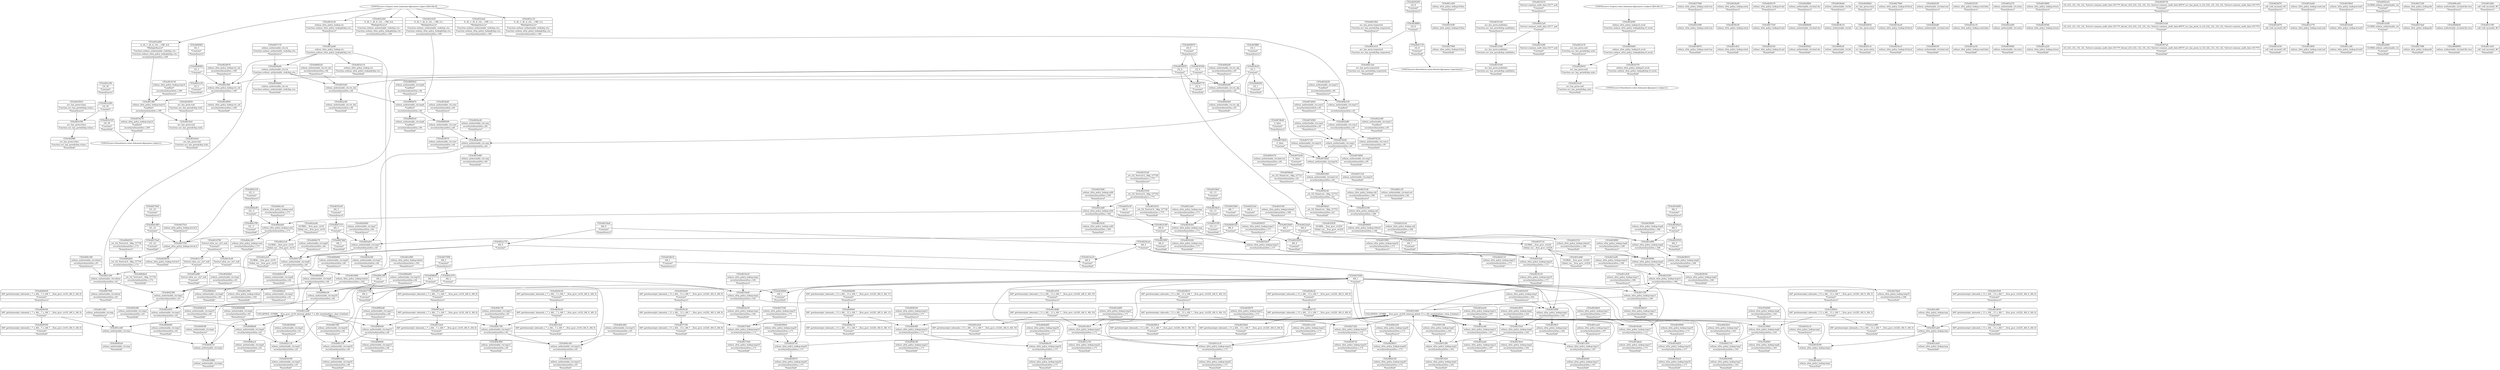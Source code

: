 digraph {
	CE0x4633bb0 [shape=record,shape=Mrecord,label="{CE0x4633bb0|selinux_xfrm_policy_lookup:tmp10|security/selinux/xfrm.c,166|*SummSink*}"]
	CE0x464bcf0 [shape=record,shape=Mrecord,label="{CE0x464bcf0|selinux_xfrm_policy_lookup:tmp24|security/selinux/xfrm.c,171}"]
	CE0x46413a0 [shape=record,shape=Mrecord,label="{CE0x46413a0|avc_has_perm:requested|Function::avc_has_perm&Arg::requested::|*SummSink*}"]
	CE0x4619160 [shape=record,shape=Mrecord,label="{CE0x4619160|i64*_getelementptr_inbounds_(_13_x_i64_,_13_x_i64_*___llvm_gcov_ctr220,_i64_0,_i64_0)|*Constant*|*SummSource*}"]
	CE0x462a2d0 [shape=record,shape=Mrecord,label="{CE0x462a2d0|GLOBAL:__llvm_gcov_ctr16|Global_var:__llvm_gcov_ctr16|*SummSource*}"]
	CE0x4624e30 [shape=record,shape=Mrecord,label="{CE0x4624e30|selinux_xfrm_policy_lookup:tmp2|security/selinux/xfrm.c,162|*SummSink*}"]
	CE0x462c890 [shape=record,shape=Mrecord,label="{CE0x462c890|selinux_xfrm_policy_lookup:tobool|security/selinux/xfrm.c,162|*SummSource*}"]
	CE0x4623b30 [shape=record,shape=Mrecord,label="{CE0x4623b30|selinux_xfrm_policy_lookup:call4|security/selinux/xfrm.c,169|*SummSink*}"]
	CE0x46321d0 [shape=record,shape=Mrecord,label="{CE0x46321d0|selinux_xfrm_policy_lookup:call|security/selinux/xfrm.c,166|*SummSource*}"]
	CE0x4614270 [shape=record,shape=Mrecord,label="{CE0x4614270|selinux_xfrm_policy_lookup:tmp14|*LoadInst*|security/selinux/xfrm.c,169|*SummSink*}"]
	CE0x464bd60 [shape=record,shape=Mrecord,label="{CE0x464bd60|selinux_xfrm_policy_lookup:tmp24|security/selinux/xfrm.c,171|*SummSource*}"]
	CE0x4625810 [shape=record,shape=Mrecord,label="{CE0x4625810|avc_has_perm:tclass|Function::avc_has_perm&Arg::tclass::|*SummSource*}"]
	CE0x461c450 [shape=record,shape=Mrecord,label="{CE0x461c450|selinux_xfrm_policy_lookup:if.then|*SummSource*}"]
	CE0x4644ef0 [shape=record,shape=Mrecord,label="{CE0x4644ef0|i32_-3|*Constant*}"]
	CE0x46342d0 [shape=record,shape=Mrecord,label="{CE0x46342d0|selinux_xfrm_policy_lookup:tmp17|security/selinux/xfrm.c,171}"]
	CE0x461f0d0 [shape=record,shape=Mrecord,label="{CE0x461f0d0|selinux_xfrm_policy_lookup:tobool|security/selinux/xfrm.c,162}"]
	CE0x4633280 [shape=record,shape=Mrecord,label="{CE0x4633280|%struct.common_audit_data.1017*_null|*Constant*|*SummSink*}"]
	CE0x464fc10 [shape=record,shape=Mrecord,label="{CE0x464fc10|selinux_authorizable_ctx:tmp1}"]
	CE0x462b0b0 [shape=record,shape=Mrecord,label="{CE0x462b0b0|selinux_authorizable_ctx:tmp7|security/selinux/xfrm.c,64|*SummSource*}"]
	CE0x4622b50 [shape=record,shape=Mrecord,label="{CE0x4622b50|selinux_authorizable_ctx:tmp13|*LoadInst*|security/selinux/xfrm.c,65|*SummSource*}"]
	CE0x4615040 [shape=record,shape=Mrecord,label="{CE0x4615040|i64_1|*Constant*}"]
	CE0x4627f50 [shape=record,shape=Mrecord,label="{CE0x4627f50|selinux_xfrm_policy_lookup:retval.0}"]
	CE0x464ec90 [shape=record,shape=Mrecord,label="{CE0x464ec90|selinux_xfrm_policy_lookup:cond|security/selinux/xfrm.c,171|*SummSink*}"]
	CE0x46428e0 [shape=record,shape=Mrecord,label="{CE0x46428e0|selinux_xfrm_policy_lookup:tmp7|security/selinux/xfrm.c,163|*SummSource*}"]
	CE0x464c7f0 [shape=record,shape=Mrecord,label="{CE0x464c7f0|selinux_authorizable_ctx:tmp11|security/selinux/xfrm.c,65|*SummSource*}"]
	CE0x46333d0 [shape=record,shape=Mrecord,label="{CE0x46333d0|avc_has_perm:auditdata|Function::avc_has_perm&Arg::auditdata::}"]
	CE0x4632880 [shape=record,shape=Mrecord,label="{CE0x4632880|selinux_authorizable_ctx:tmp1|*SummSink*}"]
	CE0x46297e0 [shape=record,shape=Mrecord,label="{CE0x46297e0|selinux_xfrm_policy_lookup:tmp20|security/selinux/xfrm.c,171}"]
	"CONST[source:1(input),value:2(dynamic)][purpose:{subject}][SrcIdx:1]"
	CE0x4634b10 [shape=record,shape=Mrecord,label="{CE0x4634b10|i64_1|*Constant*|*SummSource*}"]
	CE0x4621690 [shape=record,shape=Mrecord,label="{CE0x4621690|selinux_xfrm_policy_lookup:cond.true}"]
	CE0x4614f90 [shape=record,shape=Mrecord,label="{CE0x4614f90|selinux_xfrm_policy_lookup:tmp3|security/selinux/xfrm.c,162}"]
	CE0x464c860 [shape=record,shape=Mrecord,label="{CE0x464c860|selinux_authorizable_ctx:tmp11|security/selinux/xfrm.c,65|*SummSink*}"]
	CE0x467d6b0 [shape=record,shape=Mrecord,label="{CE0x467d6b0|selinux_authorizable_ctx:cmp3|security/selinux/xfrm.c,65|*SummSink*}"]
	CE0x4625c80 [shape=record,shape=Mrecord,label="{CE0x4625c80|i64_8|*Constant*}"]
	CE0x466bdc0 [shape=record,shape=Mrecord,label="{CE0x466bdc0|selinux_authorizable_ctx:tmp10|security/selinux/xfrm.c,64|*SummSink*}"]
	CE0x461d9c0 [shape=record,shape=Mrecord,label="{CE0x461d9c0|selinux_xfrm_policy_lookup:tmp21|security/selinux/xfrm.c,171}"]
	CE0x5001280 [shape=record,shape=Mrecord,label="{CE0x5001280|selinux_xfrm_policy_lookup:tmp5|security/selinux/xfrm.c,162}"]
	CE0x463e010 [shape=record,shape=Mrecord,label="{CE0x463e010|selinux_xfrm_policy_lookup:tmp3|security/selinux/xfrm.c,162|*SummSource*}"]
	CE0x466b4a0 [shape=record,shape=Mrecord,label="{CE0x466b4a0|selinux_authorizable_ctx:tmp9|security/selinux/xfrm.c,64}"]
	CE0x4681840 [shape=record,shape=Mrecord,label="{CE0x4681840|selinux_authorizable_ctx:land.ext|security/selinux/xfrm.c,64}"]
	CE0x46380f0 [shape=record,shape=Mrecord,label="{CE0x46380f0|selinux_xfrm_policy_lookup:tmp9|security/selinux/xfrm.c,166|*SummSource*}"]
	CE0x464bc10 [shape=record,shape=Mrecord,label="{CE0x464bc10|i64*_getelementptr_inbounds_(_13_x_i64_,_13_x_i64_*___llvm_gcov_ctr220,_i64_0,_i64_11)|*Constant*|*SummSink*}"]
	CE0x461ce60 [shape=record,shape=Mrecord,label="{CE0x461ce60|selinux_authorizable_ctx:tmp}"]
	CE0x461e8c0 [shape=record,shape=Mrecord,label="{CE0x461e8c0|selinux_xfrm_policy_lookup:entry|*SummSink*}"]
	CE0x461e230 [shape=record,shape=Mrecord,label="{CE0x461e230|selinux_xfrm_policy_lookup:tmp22|security/selinux/xfrm.c,171|*SummSource*}"]
	CE0x4624350 [shape=record,shape=Mrecord,label="{CE0x4624350|selinux_xfrm_policy_lookup:if.end|*SummSink*}"]
	CE0x46689d0 [shape=record,shape=Mrecord,label="{CE0x46689d0|selinux_authorizable_ctx:land.rhs}"]
	CE0x464cdb0 [shape=record,shape=Mrecord,label="{CE0x464cdb0|selinux_authorizable_ctx:tmp12|security/selinux/xfrm.c,65|*SummSource*}"]
	CE0x46683e0 [shape=record,shape=Mrecord,label="{CE0x46683e0|selinux_authorizable_ctx:tmp6|*LoadInst*|security/selinux/xfrm.c,64|*SummSink*}"]
	CE0x4614cd0 [shape=record,shape=Mrecord,label="{CE0x4614cd0|%struct.xfrm_sec_ctx*_null|*Constant*}"]
	CE0x4630690 [shape=record,shape=Mrecord,label="{CE0x4630690|selinux_xfrm_policy_lookup:tmp8|security/selinux/xfrm.c,166|*SummSource*}"]
	CE0x4640fb0 [shape=record,shape=Mrecord,label="{CE0x4640fb0|i32_3|*Constant*|*SummSource*}"]
	CE0x4623240 [shape=record,shape=Mrecord,label="{CE0x4623240|selinux_xfrm_policy_lookup:tmp10|security/selinux/xfrm.c,166}"]
	CE0x463e0e0 [shape=record,shape=Mrecord,label="{CE0x463e0e0|avc_has_perm:tsid|Function::avc_has_perm&Arg::tsid::|*SummSink*}"]
	"CONST[source:0(mediator),value:0(static)][purpose:{operation}]"
	CE0x4643040 [shape=record,shape=Mrecord,label="{CE0x4643040|selinux_xfrm_policy_lookup:tmp7|security/selinux/xfrm.c,163|*SummSink*}"]
	CE0x466d520 [shape=record,shape=Mrecord,label="{CE0x466d520|_ret_i32_%retval.0,_!dbg_!27734|security/selinux/xfrm.c,172|*SummSource*}"]
	CE0x463a480 [shape=record,shape=Mrecord,label="{CE0x463a480|0:_i8,_1:_i8,_4:_i32,_:_CRE_4,8_|*MultipleSource*|Function::selinux_authorizable_ctx&Arg::ctx::|Function::selinux_xfrm_policy_lookup&Arg::ctx::|security/selinux/xfrm.c,169}"]
	CE0x464e8f0 [shape=record,shape=Mrecord,label="{CE0x464e8f0|selinux_xfrm_policy_lookup:tmp23|security/selinux/xfrm.c,171}"]
	CE0x46221e0 [shape=record,shape=Mrecord,label="{CE0x46221e0|i64_7|*Constant*|*SummSink*}"]
	CE0x4620440 [shape=record,shape=Mrecord,label="{CE0x4620440|selinux_xfrm_policy_lookup:fl_secid|Function::selinux_xfrm_policy_lookup&Arg::fl_secid::}"]
	CE0x4641130 [shape=record,shape=Mrecord,label="{CE0x4641130|i32_8|*Constant*|*SummSink*}"]
	CE0x4649300 [shape=record,shape=Mrecord,label="{CE0x4649300|i64*_getelementptr_inbounds_(_7_x_i64_,_7_x_i64_*___llvm_gcov_ctr16,_i64_0,_i64_0)|*Constant*}"]
	CE0x4638a40 [shape=record,shape=Mrecord,label="{CE0x4638a40|selinux_authorizable_ctx:bb|*SummSource*}"]
	CE0x4639c20 [shape=record,shape=Mrecord,label="{CE0x4639c20|i64*_getelementptr_inbounds_(_13_x_i64_,_13_x_i64_*___llvm_gcov_ctr220,_i64_0,_i64_9)|*Constant*}"]
	CE0x461dd00 [shape=record,shape=Mrecord,label="{CE0x461dd00|selinux_xfrm_policy_lookup:tmp21|security/selinux/xfrm.c,171|*SummSource*}"]
	CE0x461c830 [shape=record,shape=Mrecord,label="{CE0x461c830|selinux_xfrm_policy_lookup:tmp11|security/selinux/xfrm.c,166|*SummSource*}"]
	CE0x4669220 [shape=record,shape=Mrecord,label="{CE0x4669220|selinux_authorizable_ctx:ctx_doi|security/selinux/xfrm.c,64|*SummSource*}"]
	CE0x4635a30 [shape=record,shape=Mrecord,label="{CE0x4635a30|i64_3|*Constant*|*SummSource*}"]
	CE0x4636860 [shape=record,shape=Mrecord,label="{CE0x4636860|i64_1|*Constant*|*SummSink*}"]
	CE0x46201c0 [shape=record,shape=Mrecord,label="{CE0x46201c0|avc_has_perm:entry|*SummSink*}"]
	CE0x4637690 [shape=record,shape=Mrecord,label="{CE0x4637690|i64_2|*Constant*|*SummSource*}"]
	CE0x5cf90e0 [shape=record,shape=Mrecord,label="{CE0x5cf90e0|i64*_getelementptr_inbounds_(_13_x_i64_,_13_x_i64_*___llvm_gcov_ctr220,_i64_0,_i64_3)|*Constant*}"]
	CE0x4624cc0 [shape=record,shape=Mrecord,label="{CE0x4624cc0|selinux_xfrm_policy_lookup:if.then2|*SummSink*}"]
	CE0x4625dc0 [shape=record,shape=Mrecord,label="{CE0x4625dc0|selinux_xfrm_policy_lookup:tmp15|security/selinux/xfrm.c,171}"]
	CE0x46276b0 [shape=record,shape=Mrecord,label="{CE0x46276b0|selinux_xfrm_policy_lookup:if.then2|*SummSource*}"]
	CE0x46694e0 [shape=record,shape=Mrecord,label="{CE0x46694e0|selinux_authorizable_ctx:tmp6|*LoadInst*|security/selinux/xfrm.c,64|*SummSource*}"]
	CE0x467db40 [shape=record,shape=Mrecord,label="{CE0x467db40|i1_false|*Constant*|*SummSource*}"]
	CE0x4644a00 [shape=record,shape=Mrecord,label="{CE0x4644a00|selinux_xfrm_policy_lookup:tmp22|security/selinux/xfrm.c,171|*SummSink*}"]
	CE0x461b110 [shape=record,shape=Mrecord,label="{CE0x461b110|selinux_xfrm_policy_lookup:ctx|Function::selinux_xfrm_policy_lookup&Arg::ctx::|*SummSink*}"]
	CE0x4642380 [shape=record,shape=Mrecord,label="{CE0x4642380|selinux_authorizable_ctx:tmp2|security/selinux/xfrm.c,63}"]
	CE0x462bcd0 [shape=record,shape=Mrecord,label="{CE0x462bcd0|selinux_authorizable_ctx:cmp|security/selinux/xfrm.c,64|*SummSource*}"]
	CE0x46491f0 [shape=record,shape=Mrecord,label="{CE0x46491f0|selinux_authorizable_ctx:land.end|*SummSink*}"]
	CE0x4626910 [shape=record,shape=Mrecord,label="{CE0x4626910|avc_has_perm:ssid|Function::avc_has_perm&Arg::ssid::}"]
	CE0x462a450 [shape=record,shape=Mrecord,label="{CE0x462a450|selinux_authorizable_ctx:tmp3|security/selinux/xfrm.c,63}"]
	CE0x46225e0 [shape=record,shape=Mrecord,label="{CE0x46225e0|i64_4|*Constant*|*SummSource*}"]
	CE0x464ec20 [shape=record,shape=Mrecord,label="{CE0x464ec20|selinux_xfrm_policy_lookup:cond|security/selinux/xfrm.c,171|*SummSource*}"]
	CE0x4622040 [shape=record,shape=Mrecord,label="{CE0x4622040|i64_7|*Constant*}"]
	CE0x461bc10 [shape=record,shape=Mrecord,label="{CE0x461bc10|selinux_xfrm_policy_lookup:cond.false}"]
	CE0x4681250 [shape=record,shape=Mrecord,label="{CE0x4681250|selinux_authorizable_ctx:tmp16|security/selinux/xfrm.c,64}"]
	CE0x466d4b0 [shape=record,shape=Mrecord,label="{CE0x466d4b0|_ret_i32_%retval.0,_!dbg_!27734|security/selinux/xfrm.c,172}"]
	CE0x464cf20 [shape=record,shape=Mrecord,label="{CE0x464cf20|selinux_authorizable_ctx:tmp12|security/selinux/xfrm.c,65|*SummSink*}"]
	CE0x462b180 [shape=record,shape=Mrecord,label="{CE0x462b180|selinux_authorizable_ctx:tmp7|security/selinux/xfrm.c,64|*SummSink*}"]
	CE0x4622df0 [shape=record,shape=Mrecord,label="{CE0x4622df0|selinux_authorizable_ctx:conv2|security/selinux/xfrm.c,65}"]
	CE0x4656b60 [shape=record,shape=Mrecord,label="{CE0x4656b60|selinux_authorizable_ctx:ctx|Function::selinux_authorizable_ctx&Arg::ctx::|*SummSink*}"]
	CE0x462cf60 [shape=record,shape=Mrecord,label="{CE0x462cf60|selinux_xfrm_policy_lookup:ctx_sid|security/selinux/xfrm.c,169}"]
	CE0x65bfb20 [shape=record,shape=Mrecord,label="{CE0x65bfb20|i64*_getelementptr_inbounds_(_13_x_i64_,_13_x_i64_*___llvm_gcov_ctr220,_i64_0,_i64_3)|*Constant*|*SummSource*}"]
	CE0x466b270 [shape=record,shape=Mrecord,label="{CE0x466b270|selinux_authorizable_ctx:tmp8|security/selinux/xfrm.c,64|*SummSource*}"]
	CE0x463fb70 [shape=record,shape=Mrecord,label="{CE0x463fb70|selinux_authorizable_ctx:conv|security/selinux/xfrm.c,64|*SummSink*}"]
	CE0x464be80 [shape=record,shape=Mrecord,label="{CE0x464be80|selinux_xfrm_policy_lookup:tmp24|security/selinux/xfrm.c,171|*SummSink*}"]
	CE0x466c290 [shape=record,shape=Mrecord,label="{CE0x466c290|selinux_authorizable_ctx:tobool|security/selinux/xfrm.c,63|*SummSource*}"]
	CE0x4627d20 [shape=record,shape=Mrecord,label="{CE0x4627d20|selinux_xfrm_policy_lookup:tmp25|security/selinux/xfrm.c,172}"]
	CE0x4632160 [shape=record,shape=Mrecord,label="{CE0x4632160|selinux_xfrm_policy_lookup:call|security/selinux/xfrm.c,166}"]
	CE0x4681c30 [shape=record,shape=Mrecord,label="{CE0x4681c30|selinux_authorizable_ctx:land.ext|security/selinux/xfrm.c,64|*SummSink*}"]
	CE0x463fcf0 [shape=record,shape=Mrecord,label="{CE0x463fcf0|i32_1|*Constant*}"]
	CE0x465a270 [shape=record,shape=Mrecord,label="{CE0x465a270|selinux_authorizable_ctx:entry|*SummSource*}"]
	CE0x4619840 [shape=record,shape=Mrecord,label="{CE0x4619840|selinux_xfrm_policy_lookup:return|*SummSource*}"]
	CE0x462d000 [shape=record,shape=Mrecord,label="{CE0x462d000|selinux_xfrm_policy_lookup:ctx_sid|security/selinux/xfrm.c,169|*SummSink*}"]
	CE0x4638730 [shape=record,shape=Mrecord,label="{CE0x4638730|i32_(i32,_i32,_i16,_i32,_%struct.common_audit_data.1017*)*_bitcast_(i32_(i32,_i32,_i16,_i32,_%struct.common_audit_data.495*)*_avc_has_perm_to_i32_(i32,_i32,_i16,_i32,_%struct.common_audit_data.1017*)*)|*Constant*|*SummSource*}"]
	CE0x4614780 [shape=record,shape=Mrecord,label="{CE0x4614780|%struct.xfrm_sec_ctx*_null|*Constant*|*SummSource*}"]
	CE0x461cf40 [shape=record,shape=Mrecord,label="{CE0x461cf40|selinux_authorizable_ctx:tmp|*SummSource*}"]
	CE0x46224a0 [shape=record,shape=Mrecord,label="{CE0x46224a0|i64_4|*Constant*}"]
	CE0x461af00 [shape=record,shape=Mrecord,label="{CE0x461af00|selinux_xfrm_policy_lookup:tmp|*SummSource*}"]
	CE0x463b770 [shape=record,shape=Mrecord,label="{CE0x463b770|i64*_getelementptr_inbounds_(_13_x_i64_,_13_x_i64_*___llvm_gcov_ctr220,_i64_0,_i64_6)|*Constant*}"]
	CE0x4668cf0 [shape=record,shape=Mrecord,label="{CE0x4668cf0|selinux_authorizable_ctx:bb|*SummSink*}"]
	CE0x463c110 [shape=record,shape=Mrecord,label="{CE0x463c110|%struct.xfrm_sec_ctx*_null|*Constant*}"]
	CE0x4649430 [shape=record,shape=Mrecord,label="{CE0x4649430|i64*_getelementptr_inbounds_(_7_x_i64_,_7_x_i64_*___llvm_gcov_ctr16,_i64_0,_i64_0)|*Constant*|*SummSource*}"]
	CE0x461e1c0 [shape=record,shape=Mrecord,label="{CE0x461e1c0|selinux_xfrm_policy_lookup:tmp22|security/selinux/xfrm.c,171}"]
	CE0x467d020 [shape=record,shape=Mrecord,label="{CE0x467d020|selinux_authorizable_ctx:conv2|security/selinux/xfrm.c,65|*SummSource*}"]
	CE0x46414b0 [shape=record,shape=Mrecord,label="{CE0x46414b0|avc_has_perm:requested|Function::avc_has_perm&Arg::requested::|*SummSource*}"]
	CE0x462f8b0 [shape=record,shape=Mrecord,label="{CE0x462f8b0|selinux_authorizable_ctx:land.rhs|*SummSource*}"]
	CE0x4640040 [shape=record,shape=Mrecord,label="{CE0x4640040|i32_1|*Constant*|*SummSink*}"]
	CE0x4621de0 [shape=record,shape=Mrecord,label="{CE0x4621de0|selinux_xfrm_policy_lookup:cmp|security/selinux/xfrm.c,171|*SummSource*}"]
	CE0x4623e70 [shape=record,shape=Mrecord,label="{CE0x4623e70|avc_has_perm:ssid|Function::avc_has_perm&Arg::ssid::|*SummSource*}"]
	CE0x46357c0 [shape=record,shape=Mrecord,label="{CE0x46357c0|GLOBAL:__llvm_gcov_ctr220|Global_var:__llvm_gcov_ctr220}"]
	CE0x46374d0 [shape=record,shape=Mrecord,label="{CE0x46374d0|selinux_xfrm_policy_lookup:tmp19|security/selinux/xfrm.c,171}"]
	CE0x4629200 [shape=record,shape=Mrecord,label="{CE0x4629200|i32_8|*Constant*|*SummSource*}"]
	"CONST[source:0(mediator),value:2(dynamic)][purpose:{subject}]"
	CE0x4626110 [shape=record,shape=Mrecord,label="{CE0x4626110|selinux_xfrm_policy_lookup:tmp15|security/selinux/xfrm.c,171|*SummSink*}"]
	CE0x463cba0 [shape=record,shape=Mrecord,label="{CE0x463cba0|0:_i8,_1:_i8,_4:_i32,_:_CRE_1,2_|*MultipleSource*|Function::selinux_authorizable_ctx&Arg::ctx::|Function::selinux_xfrm_policy_lookup&Arg::ctx::|security/selinux/xfrm.c,169}"]
	CE0x4637190 [shape=record,shape=Mrecord,label="{CE0x4637190|i64*_getelementptr_inbounds_(_13_x_i64_,_13_x_i64_*___llvm_gcov_ctr220,_i64_0,_i64_9)|*Constant*|*SummSink*}"]
	CE0x467dce0 [shape=record,shape=Mrecord,label="{CE0x467dce0|i64*_getelementptr_inbounds_(_7_x_i64_,_7_x_i64_*___llvm_gcov_ctr16,_i64_0,_i64_6)|*Constant*}"]
	CE0x4623cb0 [shape=record,shape=Mrecord,label="{CE0x4623cb0|i32_(i32,_i32,_i16,_i32,_%struct.common_audit_data.1017*)*_bitcast_(i32_(i32,_i32,_i16,_i32,_%struct.common_audit_data.495*)*_avc_has_perm_to_i32_(i32,_i32,_i16,_i32,_%struct.common_audit_data.1017*)*)|*Constant*}"]
	CE0x462a3e0 [shape=record,shape=Mrecord,label="{CE0x462a3e0|GLOBAL:__llvm_gcov_ctr16|Global_var:__llvm_gcov_ctr16|*SummSink*}"]
	CE0x5a1ef80 [shape=record,shape=Mrecord,label="{CE0x5a1ef80|i64*_getelementptr_inbounds_(_13_x_i64_,_13_x_i64_*___llvm_gcov_ctr220,_i64_0,_i64_3)|*Constant*|*SummSink*}"]
	CE0x4638160 [shape=record,shape=Mrecord,label="{CE0x4638160|selinux_xfrm_policy_lookup:tmp9|security/selinux/xfrm.c,166|*SummSink*}"]
	CE0x4633550 [shape=record,shape=Mrecord,label="{CE0x4633550|_ret_i32_%retval.0,_!dbg_!27728|security/selinux/avc.c,775}"]
	CE0x4627fc0 [shape=record,shape=Mrecord,label="{CE0x4627fc0|selinux_xfrm_policy_lookup:retval.0|*SummSource*}"]
	CE0x463bf70 [shape=record,shape=Mrecord,label="{CE0x463bf70|_call_void_mcount()_#3|*SummSource*}"]
	CE0x4627890 [shape=record,shape=Mrecord,label="{CE0x4627890|selinux_xfrm_policy_lookup:if.then|*SummSink*}"]
	CE0x461bf80 [shape=record,shape=Mrecord,label="{CE0x461bf80|%struct.xfrm_sec_ctx*_null|*Constant*|*SummSink*}"]
	CE0x4638c10 [shape=record,shape=Mrecord,label="{CE0x4638c10|selinux_authorizable_ctx:bb}"]
	CE0x4641410 [shape=record,shape=Mrecord,label="{CE0x4641410|avc_has_perm:requested|Function::avc_has_perm&Arg::requested::}"]
	CE0x463eab0 [shape=record,shape=Mrecord,label="{CE0x463eab0|selinux_xfrm_policy_lookup:tmp12|security/selinux/xfrm.c,167|*SummSink*}"]
	CE0x5a1f0b0 [shape=record,shape=Mrecord,label="{CE0x5a1f0b0|selinux_xfrm_policy_lookup:tmp6|security/selinux/xfrm.c,163}"]
	CE0x4628030 [shape=record,shape=Mrecord,label="{CE0x4628030|selinux_xfrm_policy_lookup:retval.0|*SummSink*}"]
	CE0x4637540 [shape=record,shape=Mrecord,label="{CE0x4637540|selinux_xfrm_policy_lookup:tmp19|security/selinux/xfrm.c,171|*SummSource*}"]
	CE0x46210e0 [shape=record,shape=Mrecord,label="{CE0x46210e0|i64*_getelementptr_inbounds_(_7_x_i64_,_7_x_i64_*___llvm_gcov_ctr16,_i64_0,_i64_5)|*Constant*|*SummSink*}"]
	CE0x46304e0 [shape=record,shape=Mrecord,label="{CE0x46304e0|i64_5|*Constant*}"]
	CE0x461eb80 [shape=record,shape=Mrecord,label="{CE0x461eb80|GLOBAL:__llvm_gcov_ctr220|Global_var:__llvm_gcov_ctr220|*SummSink*}"]
	CE0x463a5b0 [shape=record,shape=Mrecord,label="{CE0x463a5b0|0:_i8,_1:_i8,_4:_i32,_:_CRE_8,8_|*MultipleSource*|Function::selinux_authorizable_ctx&Arg::ctx::|Function::selinux_xfrm_policy_lookup&Arg::ctx::|security/selinux/xfrm.c,169}"]
	CE0x463c030 [shape=record,shape=Mrecord,label="{CE0x463c030|_call_void_mcount()_#3|*SummSink*}"]
	CE0x4649670 [shape=record,shape=Mrecord,label="{CE0x4649670|i32_0|*Constant*|*SummSource*}"]
	CE0x461a770 [shape=record,shape=Mrecord,label="{CE0x461a770|selinux_xfrm_policy_lookup:cond.end}"]
	CE0x4619e40 [shape=record,shape=Mrecord,label="{CE0x4619e40|selinux_xfrm_policy_lookup:if.end3}"]
	CE0x4614830 [shape=record,shape=Mrecord,label="{CE0x4614830|i64*_getelementptr_inbounds_(_13_x_i64_,_13_x_i64_*___llvm_gcov_ctr220,_i64_0,_i64_0)|*Constant*}"]
	CE0x4619c30 [shape=record,shape=Mrecord,label="{CE0x4619c30|selinux_xfrm_policy_lookup:ctx|Function::selinux_xfrm_policy_lookup&Arg::ctx::|*SummSource*}"]
	CE0x466d6e0 [shape=record,shape=Mrecord,label="{CE0x466d6e0|_ret_i32_%retval.0,_!dbg_!27734|security/selinux/xfrm.c,172|*SummSink*}"]
	CE0x3f3d040 [shape=record,shape=Mrecord,label="{CE0x3f3d040|selinux_xfrm_policy_lookup:tmp6|security/selinux/xfrm.c,163|*SummSource*}"]
	CE0x46196e0 [shape=record,shape=Mrecord,label="{CE0x46196e0|selinux_xfrm_policy_lookup:if.end3|*SummSource*}"]
	CE0x4619ad0 [shape=record,shape=Mrecord,label="{CE0x4619ad0|selinux_xfrm_policy_lookup:tmp2|security/selinux/xfrm.c,162}"]
	CE0x46286c0 [shape=record,shape=Mrecord,label="{CE0x46286c0|i64*_getelementptr_inbounds_(_13_x_i64_,_13_x_i64_*___llvm_gcov_ctr220,_i64_0,_i64_12)|*Constant*|*SummSink*}"]
	CE0x4625e30 [shape=record,shape=Mrecord,label="{CE0x4625e30|i64_8|*Constant*|*SummSource*}"]
	CE0x4633da0 [shape=record,shape=Mrecord,label="{CE0x4633da0|i64_0|*Constant*|*SummSource*}"]
	CE0x46816d0 [shape=record,shape=Mrecord,label="{CE0x46816d0|selinux_authorizable_ctx:tmp16|security/selinux/xfrm.c,64|*SummSink*}"]
	CE0x4627ba0 [shape=record,shape=Mrecord,label="{CE0x4627ba0|i32_-22|*Constant*|*SummSink*}"]
	CE0x466cb50 [shape=record,shape=Mrecord,label="{CE0x466cb50|selinux_xfrm_policy_lookup:tmp26|security/selinux/xfrm.c,172|*SummSource*}"]
	CE0x4617350 [shape=record,shape=Mrecord,label="{CE0x4617350|selinux_xfrm_policy_lookup:if.end}"]
	CE0x464f040 [shape=record,shape=Mrecord,label="{CE0x464f040|i64*_getelementptr_inbounds_(_13_x_i64_,_13_x_i64_*___llvm_gcov_ctr220,_i64_0,_i64_11)|*Constant*}"]
	CE0x4628470 [shape=record,shape=Mrecord,label="{CE0x4628470|selinux_xfrm_policy_lookup:tmp25|security/selinux/xfrm.c,172|*SummSource*}"]
	CE0x467d820 [shape=record,shape=Mrecord,label="{CE0x467d820|i1_false|*Constant*}"]
	CE0x465a090 [shape=record,shape=Mrecord,label="{CE0x465a090|GLOBAL:selinux_authorizable_ctx|*Constant*|*SummSink*}"]
	CE0x463cb30 [shape=record,shape=Mrecord,label="{CE0x463cb30|0:_i8,_1:_i8,_4:_i32,_:_CRE_0,1_|*MultipleSource*|Function::selinux_authorizable_ctx&Arg::ctx::|Function::selinux_xfrm_policy_lookup&Arg::ctx::|security/selinux/xfrm.c,169}"]
	CE0x46235e0 [shape=record,shape=Mrecord,label="{CE0x46235e0|selinux_xfrm_policy_lookup:tmp4|security/selinux/xfrm.c,162}"]
	CE0x461db80 [shape=record,shape=Mrecord,label="{CE0x461db80|i64*_getelementptr_inbounds_(_13_x_i64_,_13_x_i64_*___llvm_gcov_ctr220,_i64_0,_i64_10)|*Constant*}"]
	CE0x463b610 [shape=record,shape=Mrecord,label="{CE0x463b610|selinux_xfrm_policy_lookup:tmp11|security/selinux/xfrm.c,166|*SummSink*}"]
	CE0x4638330 [shape=record,shape=Mrecord,label="{CE0x4638330|selinux_xfrm_policy_lookup:entry}"]
	CE0x4635d80 [shape=record,shape=Mrecord,label="{CE0x4635d80|selinux_authorizable_ctx:cmp|security/selinux/xfrm.c,64|*SummSink*}"]
	CE0x4634a00 [shape=record,shape=Mrecord,label="{CE0x4634a00|selinux_xfrm_policy_lookup:entry|*SummSource*}"]
	CE0x4634560 [shape=record,shape=Mrecord,label="{CE0x4634560|selinux_xfrm_policy_lookup:return}"]
	CE0x4635160 [shape=record,shape=Mrecord,label="{CE0x4635160|avc_has_perm:auditdata|Function::avc_has_perm&Arg::auditdata::|*SummSink*}"]
	CE0x4627080 [shape=record,shape=Mrecord,label="{CE0x4627080|selinux_xfrm_policy_lookup:bb|*SummSink*}"]
	CE0x4630190 [shape=record,shape=Mrecord,label="{CE0x4630190|selinux_authorizable_ctx:tmp5|security/selinux/xfrm.c,63|*SummSink*}"]
	CE0x46351d0 [shape=record,shape=Mrecord,label="{CE0x46351d0|avc_has_perm:auditdata|Function::avc_has_perm&Arg::auditdata::|*SummSource*}"]
	CE0x465b3c0 [shape=record,shape=Mrecord,label="{CE0x465b3c0|GLOBAL:selinux_authorizable_ctx|*Constant*|*SummSource*}"]
	CE0x4654630 [shape=record,shape=Mrecord,label="{CE0x4654630|i32_0|*Constant*}"]
	CE0x4668900 [shape=record,shape=Mrecord,label="{CE0x4668900|selinux_authorizable_ctx:land.lhs.true|*SummSink*}"]
	CE0x46353a0 [shape=record,shape=Mrecord,label="{CE0x46353a0|_ret_i32_%retval.0,_!dbg_!27728|security/selinux/avc.c,775|*SummSource*}"]
	CE0x461c2f0 [shape=record,shape=Mrecord,label="{CE0x461c2f0|selinux_xfrm_policy_lookup:if.end3|*SummSink*}"]
	CE0x461d340 [shape=record,shape=Mrecord,label="{CE0x461d340|GLOBAL:selinux_authorizable_ctx|*Constant*}"]
	CE0x464bc80 [shape=record,shape=Mrecord,label="{CE0x464bc80|selinux_xfrm_policy_lookup:tmp23|security/selinux/xfrm.c,171|*SummSink*}"]
	CE0x4614ee0 [shape=record,shape=Mrecord,label="{CE0x4614ee0|selinux_xfrm_policy_lookup:if.then2}"]
	CE0x461f140 [shape=record,shape=Mrecord,label="{CE0x461f140|selinux_xfrm_policy_lookup:tobool1|security/selinux/xfrm.c,166|*SummSource*}"]
	CE0x464f1b0 [shape=record,shape=Mrecord,label="{CE0x464f1b0|selinux_xfrm_policy_lookup:tmp23|security/selinux/xfrm.c,171|*SummSource*}"]
	CE0x4680e60 [shape=record,shape=Mrecord,label="{CE0x4680e60|selinux_authorizable_ctx:tmp15|security/selinux/xfrm.c,64}"]
	CE0x4624050 [shape=record,shape=Mrecord,label="{CE0x4624050|avc_has_perm:tsid|Function::avc_has_perm&Arg::tsid::|*SummSource*}"]
	CE0x46220b0 [shape=record,shape=Mrecord,label="{CE0x46220b0|i64_7|*Constant*|*SummSource*}"]
	CE0x461ada0 [shape=record,shape=Mrecord,label="{CE0x461ada0|selinux_xfrm_policy_lookup:tmp|*SummSink*}"]
	CE0x5001420 [shape=record,shape=Mrecord,label="{CE0x5001420|selinux_xfrm_policy_lookup:tmp5|security/selinux/xfrm.c,162|*SummSink*}"]
	CE0x463eb20 [shape=record,shape=Mrecord,label="{CE0x463eb20|selinux_xfrm_policy_lookup:tmp12|security/selinux/xfrm.c,167|*SummSource*}"]
	CE0x461e0e0 [shape=record,shape=Mrecord,label="{CE0x461e0e0|i64*_getelementptr_inbounds_(_13_x_i64_,_13_x_i64_*___llvm_gcov_ctr220,_i64_0,_i64_10)|*Constant*|*SummSink*}"]
	CE0x461cae0 [shape=record,shape=Mrecord,label="{CE0x461cae0|selinux_xfrm_policy_lookup:tmp13|security/selinux/xfrm.c,167|*SummSource*}"]
	CE0x4639ac0 [shape=record,shape=Mrecord,label="{CE0x4639ac0|selinux_xfrm_policy_lookup:tmp18|security/selinux/xfrm.c,171|*SummSink*}"]
	CE0x466d140 [shape=record,shape=Mrecord,label="{CE0x466d140|selinux_xfrm_policy_lookup:tmp26|security/selinux/xfrm.c,172|*SummSink*}"]
	CE0x461e150 [shape=record,shape=Mrecord,label="{CE0x461e150|selinux_xfrm_policy_lookup:tmp21|security/selinux/xfrm.c,171|*SummSink*}"]
	CE0x4668b40 [shape=record,shape=Mrecord,label="{CE0x4668b40|selinux_authorizable_ctx:land.lhs.true}"]
	CE0x464b9d0 [shape=record,shape=Mrecord,label="{CE0x464b9d0|selinux_authorizable_ctx:tmp4|security/selinux/xfrm.c,63|*SummSource*}"]
	CE0x4633e10 [shape=record,shape=Mrecord,label="{CE0x4633e10|i64_0|*Constant*|*SummSink*}"]
	CE0x465a200 [shape=record,shape=Mrecord,label="{CE0x465a200|selinux_authorizable_ctx:entry}"]
	CE0x4634870 [shape=record,shape=Mrecord,label="{CE0x4634870|selinux_xfrm_policy_lookup:cond.true|*SummSink*}"]
	CE0x461f6e0 [shape=record,shape=Mrecord,label="{CE0x461f6e0|i32_-13|*Constant*}"]
	CE0x4633210 [shape=record,shape=Mrecord,label="{CE0x4633210|%struct.common_audit_data.1017*_null|*Constant*|*SummSource*}"]
	CE0x464cc60 [shape=record,shape=Mrecord,label="{CE0x464cc60|selinux_authorizable_ctx:tmp12|security/selinux/xfrm.c,65}"]
	CE0x463dd20 [shape=record,shape=Mrecord,label="{CE0x463dd20|selinux_xfrm_policy_lookup:tmp18|security/selinux/xfrm.c,171}"]
	CE0x461c5f0 [shape=record,shape=Mrecord,label="{CE0x461c5f0|selinux_xfrm_policy_lookup:tmp11|security/selinux/xfrm.c,166}"]
	CE0x4648ac0 [shape=record,shape=Mrecord,label="{CE0x4648ac0|selinux_authorizable_ctx:tmp3|security/selinux/xfrm.c,63|*SummSource*}"]
	CE0x463ff80 [shape=record,shape=Mrecord,label="{CE0x463ff80|i32_1|*Constant*|*SummSource*}"]
	CE0x464bac0 [shape=record,shape=Mrecord,label="{CE0x464bac0|selinux_authorizable_ctx:tmp4|security/selinux/xfrm.c,63|*SummSink*}"]
	CE0x4620e20 [shape=record,shape=Mrecord,label="{CE0x4620e20|i64*_getelementptr_inbounds_(_7_x_i64_,_7_x_i64_*___llvm_gcov_ctr16,_i64_0,_i64_5)|*Constant*|*SummSource*}"]
	CE0x462fa80 [shape=record,shape=Mrecord,label="{CE0x462fa80|selinux_authorizable_ctx:land.end}"]
	CE0x4622650 [shape=record,shape=Mrecord,label="{CE0x4622650|i64_4|*Constant*|*SummSink*}"]
	CE0x46268a0 [shape=record,shape=Mrecord,label="{CE0x46268a0|avc_has_perm:entry|*SummSource*}"]
	CE0x4680ed0 [shape=record,shape=Mrecord,label="{CE0x4680ed0|selinux_authorizable_ctx:tmp15|security/selinux/xfrm.c,64|*SummSource*}"]
	CE0x4628810 [shape=record,shape=Mrecord,label="{CE0x4628810|selinux_xfrm_policy_lookup:tmp26|security/selinux/xfrm.c,172}"]
	CE0x4656bd0 [shape=record,shape=Mrecord,label="{CE0x4656bd0|_ret_i32_%land.ext,_!dbg_!27723|security/selinux/xfrm.c,63|*SummSource*}"]
	CE0x462d070 [shape=record,shape=Mrecord,label="{CE0x462d070|selinux_xfrm_policy_lookup:ctx_sid|security/selinux/xfrm.c,169|*SummSource*}"]
	CE0x464d280 [shape=record,shape=Mrecord,label="{CE0x464d280|selinux_authorizable_ctx:ctx_alg|security/selinux/xfrm.c,65}"]
	CE0x4640e60 [shape=record,shape=Mrecord,label="{CE0x4640e60|selinux_xfrm_policy_lookup:tmp13|security/selinux/xfrm.c,167|*SummSink*}"]
	CE0x46472f0 [shape=record,shape=Mrecord,label="{CE0x46472f0|selinux_authorizable_ctx:tmp8|security/selinux/xfrm.c,64}"]
	CE0x466ba30 [shape=record,shape=Mrecord,label="{CE0x466ba30|selinux_authorizable_ctx:tmp10|security/selinux/xfrm.c,64}"]
	"CONST[source:0(mediator),value:2(dynamic)][purpose:{object}]"
	CE0x4638080 [shape=record,shape=Mrecord,label="{CE0x4638080|selinux_xfrm_policy_lookup:tmp9|security/selinux/xfrm.c,166}"]
	CE0x463ea40 [shape=record,shape=Mrecord,label="{CE0x463ea40|selinux_xfrm_policy_lookup:tmp12|security/selinux/xfrm.c,167}"]
	CE0x4649590 [shape=record,shape=Mrecord,label="{CE0x4649590|i64*_getelementptr_inbounds_(_7_x_i64_,_7_x_i64_*___llvm_gcov_ctr16,_i64_0,_i64_0)|*Constant*|*SummSink*}"]
	CE0x464e530 [shape=record,shape=Mrecord,label="{CE0x464e530|selinux_authorizable_ctx:tmp13|*LoadInst*|security/selinux/xfrm.c,65}"]
	CE0x4623650 [shape=record,shape=Mrecord,label="{CE0x4623650|selinux_xfrm_policy_lookup:tmp4|security/selinux/xfrm.c,162|*SummSource*}"]
	CE0x4622510 [shape=record,shape=Mrecord,label="{CE0x4622510|selinux_xfrm_policy_lookup:tobool1|security/selinux/xfrm.c,166|*SummSink*}"]
	CE0x46546a0 [shape=record,shape=Mrecord,label="{CE0x46546a0|_ret_i32_%land.ext,_!dbg_!27723|security/selinux/xfrm.c,63|*SummSink*}"]
	CE0x461e6b0 [shape=record,shape=Mrecord,label="{CE0x461e6b0|COLLAPSED:_GCMRE___llvm_gcov_ctr220_internal_global_13_x_i64_zeroinitializer:_elem_0:default:}"]
	CE0x462c900 [shape=record,shape=Mrecord,label="{CE0x462c900|selinux_xfrm_policy_lookup:tobool|security/selinux/xfrm.c,162|*SummSink*}"]
	CE0x4620a30 [shape=record,shape=Mrecord,label="{CE0x4620a30|i64*_getelementptr_inbounds_(_7_x_i64_,_7_x_i64_*___llvm_gcov_ctr16,_i64_0,_i64_5)|*Constant*}"]
	CE0x4628ca0 [shape=record,shape=Mrecord,label="{CE0x4628ca0|i64*_getelementptr_inbounds_(_13_x_i64_,_13_x_i64_*___llvm_gcov_ctr220,_i64_0,_i64_6)|*Constant*|*SummSource*}"]
	CE0x467d2d0 [shape=record,shape=Mrecord,label="{CE0x467d2d0|selinux_authorizable_ctx:cmp3|security/selinux/xfrm.c,65}"]
	"CONST[source:1(input),value:2(dynamic)][purpose:{object}][SrcIdx:0]"
	CE0x461c950 [shape=record,shape=Mrecord,label="{CE0x461c950|selinux_xfrm_policy_lookup:tmp13|security/selinux/xfrm.c,167}"]
	CE0x463e520 [shape=record,shape=Mrecord,label="{CE0x463e520|i16_39|*Constant*|*SummSink*}"]
	CE0x461feb0 [shape=record,shape=Mrecord,label="{CE0x461feb0|selinux_authorizable_ctx:ctx_doi|security/selinux/xfrm.c,64}"]
	CE0x466c380 [shape=record,shape=Mrecord,label="{CE0x466c380|i64_2|*Constant*}"]
	CE0x4618530 [shape=record,shape=Mrecord,label="{CE0x4618530|i64_5|*Constant*|*SummSink*}"]
	CE0x463cc10 [shape=record,shape=Mrecord,label="{CE0x463cc10|0:_i8,_1:_i8,_4:_i32,_:_CRE_2,4_|*MultipleSource*|Function::selinux_authorizable_ctx&Arg::ctx::|Function::selinux_xfrm_policy_lookup&Arg::ctx::|security/selinux/xfrm.c,169}"]
	CE0x4637700 [shape=record,shape=Mrecord,label="{CE0x4637700|i64_2|*Constant*|*SummSink*}"]
	CE0x461f8a0 [shape=record,shape=Mrecord,label="{CE0x461f8a0|i32_-13|*Constant*|*SummSource*}"]
	CE0x4647210 [shape=record,shape=Mrecord,label="{CE0x4647210|i64_3|*Constant*}"]
	CE0x462c970 [shape=record,shape=Mrecord,label="{CE0x462c970|i64_2|*Constant*}"]
	CE0x463e3f0 [shape=record,shape=Mrecord,label="{CE0x463e3f0|i16_39|*Constant*|*SummSource*}"]
	CE0x461e760 [shape=record,shape=Mrecord,label="{CE0x461e760|_call_void_mcount()_#3}"]
	CE0x463d750 [shape=record,shape=Mrecord,label="{CE0x463d750|selinux_xfrm_policy_lookup:fl_secid|Function::selinux_xfrm_policy_lookup&Arg::fl_secid::|*SummSink*}"]
	CE0x4630300 [shape=record,shape=Mrecord,label="{CE0x4630300|i32_0|*Constant*}"]
	CE0x462c540 [shape=record,shape=Mrecord,label="{CE0x462c540|selinux_authorizable_ctx:tobool|security/selinux/xfrm.c,63}"]
	CE0x463fa40 [shape=record,shape=Mrecord,label="{CE0x463fa40|selinux_authorizable_ctx:conv|security/selinux/xfrm.c,64|*SummSource*}"]
	CE0x467d150 [shape=record,shape=Mrecord,label="{CE0x467d150|selinux_authorizable_ctx:conv2|security/selinux/xfrm.c,65|*SummSink*}"]
	CE0x464d2f0 [shape=record,shape=Mrecord,label="{CE0x464d2f0|selinux_authorizable_ctx:ctx_alg|security/selinux/xfrm.c,65|*SummSource*}"]
	CE0x46426b0 [shape=record,shape=Mrecord,label="{CE0x46426b0|selinux_authorizable_ctx:tmp2|security/selinux/xfrm.c,63|*SummSource*}"]
	CE0x4639fc0 [shape=record,shape=Mrecord,label="{CE0x4639fc0|selinux_xfrm_policy_lookup:tmp3|security/selinux/xfrm.c,162|*SummSink*}"]
	CE0x463d5f0 [shape=record,shape=Mrecord,label="{CE0x463d5f0|selinux_xfrm_policy_lookup:fl_secid|Function::selinux_xfrm_policy_lookup&Arg::fl_secid::|*SummSource*}"]
	CE0x46190b0 [shape=record,shape=Mrecord,label="{CE0x46190b0|i64*_getelementptr_inbounds_(_13_x_i64_,_13_x_i64_*___llvm_gcov_ctr220,_i64_0,_i64_0)|*Constant*|*SummSink*}"]
	CE0x46412a0 [shape=record,shape=Mrecord,label="{CE0x46412a0|%struct.common_audit_data.1017*_null|*Constant*}"]
	CE0x4623ee0 [shape=record,shape=Mrecord,label="{CE0x4623ee0|avc_has_perm:ssid|Function::avc_has_perm&Arg::ssid::|*SummSink*}"]
	CE0x467e720 [shape=record,shape=Mrecord,label="{CE0x467e720|selinux_authorizable_ctx:tmp14|*SummSource*}"]
	CE0x46387a0 [shape=record,shape=Mrecord,label="{CE0x46387a0|i32_(i32,_i32,_i16,_i32,_%struct.common_audit_data.1017*)*_bitcast_(i32_(i32,_i32,_i16,_i32,_%struct.common_audit_data.495*)*_avc_has_perm_to_i32_(i32,_i32,_i16,_i32,_%struct.common_audit_data.1017*)*)|*Constant*|*SummSink*}"]
	CE0x5b51ab0 [shape=record,shape=Mrecord,label="{CE0x5b51ab0|selinux_xfrm_policy_lookup:tmp}"]
	CE0x4668500 [shape=record,shape=Mrecord,label="{CE0x4668500|selinux_authorizable_ctx:conv|security/selinux/xfrm.c,64}"]
	CE0x461a6c0 [shape=record,shape=Mrecord,label="{CE0x461a6c0|selinux_xfrm_policy_lookup:tmp1|*SummSink*}"]
	CE0x50012f0 [shape=record,shape=Mrecord,label="{CE0x50012f0|selinux_xfrm_policy_lookup:tmp5|security/selinux/xfrm.c,162|*SummSource*}"]
	CE0x461ced0 [shape=record,shape=Mrecord,label="{CE0x461ced0|COLLAPSED:_GCMRE___llvm_gcov_ctr16_internal_global_7_x_i64_zeroinitializer:_elem_0:default:}"]
	CE0x4634120 [shape=record,shape=Mrecord,label="{CE0x4634120|selinux_xfrm_policy_lookup:tmp16|security/selinux/xfrm.c,171|*SummSink*}"]
	CE0x461ba00 [shape=record,shape=Mrecord,label="{CE0x461ba00|selinux_xfrm_policy_lookup:ctx|Function::selinux_xfrm_policy_lookup&Arg::ctx::}"]
	CE0x4614a40 [shape=record,shape=Mrecord,label="{CE0x4614a40|selinux_xfrm_policy_lookup:cond.end|*SummSource*}"]
	CE0x4628ff0 [shape=record,shape=Mrecord,label="{CE0x4628ff0|avc_has_perm:tclass|Function::avc_has_perm&Arg::tclass::|*SummSink*}"]
	CE0x466bd00 [shape=record,shape=Mrecord,label="{CE0x466bd00|selinux_authorizable_ctx:tmp10|security/selinux/xfrm.c,64|*SummSource*}"]
	CE0x462ce30 [shape=record,shape=Mrecord,label="{CE0x462ce30|i32_3|*Constant*|*SummSink*}"]
	CE0x461ae50 [shape=record,shape=Mrecord,label="{CE0x461ae50|selinux_xfrm_policy_lookup:cond.false|*SummSink*}"]
	CE0x462fc00 [shape=record,shape=Mrecord,label="{CE0x462fc00|selinux_authorizable_ctx:land.end|*SummSource*}"]
	CE0x463cdd0 [shape=record,shape=Mrecord,label="{CE0x463cdd0|selinux_xfrm_policy_lookup:call4|security/selinux/xfrm.c,169}"]
	CE0x4625fa0 [shape=record,shape=Mrecord,label="{CE0x4625fa0|selinux_xfrm_policy_lookup:tmp16|security/selinux/xfrm.c,171}"]
	CE0x4639900 [shape=record,shape=Mrecord,label="{CE0x4639900|selinux_xfrm_policy_lookup:tmp18|security/selinux/xfrm.c,171|*SummSource*}"]
	CE0x461afb0 [shape=record,shape=Mrecord,label="{CE0x461afb0|_call_void_mcount()_#3|*SummSource*}"]
	CE0x4628390 [shape=record,shape=Mrecord,label="{CE0x4628390|i64*_getelementptr_inbounds_(_13_x_i64_,_13_x_i64_*___llvm_gcov_ctr220,_i64_0,_i64_12)|*Constant*}"]
	CE0x4633f60 [shape=record,shape=Mrecord,label="{CE0x4633f60|selinux_xfrm_policy_lookup:tmp16|security/selinux/xfrm.c,171|*SummSource*}"]
	CE0x467dc00 [shape=record,shape=Mrecord,label="{CE0x467dc00|i1_false|*Constant*|*SummSink*}"]
	CE0x462a1e0 [shape=record,shape=Mrecord,label="{CE0x462a1e0|GLOBAL:__llvm_gcov_ctr16|Global_var:__llvm_gcov_ctr16}"]
	CE0x464c780 [shape=record,shape=Mrecord,label="{CE0x464c780|selinux_authorizable_ctx:tmp11|security/selinux/xfrm.c,65}"]
	CE0x3f3d0b0 [shape=record,shape=Mrecord,label="{CE0x3f3d0b0|selinux_xfrm_policy_lookup:tmp6|security/selinux/xfrm.c,163|*SummSink*}"]
	CE0x4618f50 [shape=record,shape=Mrecord,label="{CE0x4618f50|selinux_xfrm_policy_lookup:cond.end|*SummSink*}"]
	CE0x4633a80 [shape=record,shape=Mrecord,label="{CE0x4633a80|selinux_xfrm_policy_lookup:tmp10|security/selinux/xfrm.c,166|*SummSource*}"]
	CE0x4625bb0 [shape=record,shape=Mrecord,label="{CE0x4625bb0|i64*_getelementptr_inbounds_(_13_x_i64_,_13_x_i64_*___llvm_gcov_ctr220,_i64_0,_i64_6)|*Constant*|*SummSink*}"]
	CE0x4656a60 [shape=record,shape=Mrecord,label="{CE0x4656a60|selinux_authorizable_ctx:ctx|Function::selinux_authorizable_ctx&Arg::ctx::}"]
	CE0x46279e0 [shape=record,shape=Mrecord,label="{CE0x46279e0|i32_-22|*Constant*|*SummSource*}"]
	CE0x46145f0 [shape=record,shape=Mrecord,label="{CE0x46145f0|selinux_xfrm_policy_lookup:if.then}"]
	CE0x4681b70 [shape=record,shape=Mrecord,label="{CE0x4681b70|selinux_authorizable_ctx:land.ext|security/selinux/xfrm.c,64|*SummSource*}"]
	CE0x46355f0 [shape=record,shape=Mrecord,label="{CE0x46355f0|i32_-13|*Constant*|*SummSink*}"]
	CE0x4645230 [shape=record,shape=Mrecord,label="{CE0x4645230|i32_-3|*Constant*|*SummSource*}"]
	CE0x467ea40 [shape=record,shape=Mrecord,label="{CE0x467ea40|i64*_getelementptr_inbounds_(_7_x_i64_,_7_x_i64_*___llvm_gcov_ctr16,_i64_0,_i64_6)|*Constant*|*SummSource*}"]
	CE0x462ac80 [shape=record,shape=Mrecord,label="{CE0x462ac80|selinux_authorizable_ctx:ctx_doi|security/selinux/xfrm.c,64|*SummSink*}"]
	CE0x4638010 [shape=record,shape=Mrecord,label="{CE0x4638010|selinux_xfrm_policy_lookup:tmp8|security/selinux/xfrm.c,166|*SummSink*}"]
	CE0x46483a0 [shape=record,shape=Mrecord,label="{CE0x46483a0|selinux_authorizable_ctx:tmp|*SummSink*}"]
	CE0x4613ff0 [shape=record,shape=Mrecord,label="{CE0x4613ff0|selinux_xfrm_policy_lookup:tmp14|*LoadInst*|security/selinux/xfrm.c,169}"]
	CE0x4626830 [shape=record,shape=Mrecord,label="{CE0x4626830|avc_has_perm:entry}"]
	CE0x4626010 [shape=record,shape=Mrecord,label="{CE0x4626010|selinux_xfrm_policy_lookup:tmp15|security/selinux/xfrm.c,171|*SummSource*}"]
	CE0x467d560 [shape=record,shape=Mrecord,label="{CE0x467d560|selinux_authorizable_ctx:cmp3|security/selinux/xfrm.c,65|*SummSource*}"]
	CE0x464bb80 [shape=record,shape=Mrecord,label="{CE0x464bb80|i64*_getelementptr_inbounds_(_13_x_i64_,_13_x_i64_*___llvm_gcov_ctr220,_i64_0,_i64_11)|*Constant*|*SummSource*}"]
	CE0x4669470 [shape=record,shape=Mrecord,label="{CE0x4669470|selinux_authorizable_ctx:tmp6|*LoadInst*|security/selinux/xfrm.c,64}"]
	CE0x4614130 [shape=record,shape=Mrecord,label="{CE0x4614130|selinux_xfrm_policy_lookup:tmp14|*LoadInst*|security/selinux/xfrm.c,169|*SummSource*}"]
	CE0x466b8c0 [shape=record,shape=Mrecord,label="{CE0x466b8c0|selinux_authorizable_ctx:tmp9|security/selinux/xfrm.c,64|*SummSink*}"]
	CE0x46239d0 [shape=record,shape=Mrecord,label="{CE0x46239d0|selinux_xfrm_policy_lookup:call4|security/selinux/xfrm.c,169|*SummSource*}"]
	CE0x46474b0 [shape=record,shape=Mrecord,label="{CE0x46474b0|i64_3|*Constant*|*SummSink*}"]
	CE0x4649600 [shape=record,shape=Mrecord,label="{CE0x4649600|selinux_xfrm_policy_lookup:tobool1|security/selinux/xfrm.c,166}"]
	CE0x4657c70 [shape=record,shape=Mrecord,label="{CE0x4657c70|selinux_authorizable_ctx:ctx|Function::selinux_authorizable_ctx&Arg::ctx::|*SummSource*}"]
	CE0x46363b0 [shape=record,shape=Mrecord,label="{CE0x46363b0|selinux_xfrm_policy_lookup:cmp|security/selinux/xfrm.c,171}"]
	CE0x4622c80 [shape=record,shape=Mrecord,label="{CE0x4622c80|selinux_authorizable_ctx:tmp13|*LoadInst*|security/selinux/xfrm.c,65|*SummSink*}"]
	CE0x467ebe0 [shape=record,shape=Mrecord,label="{CE0x467ebe0|i64*_getelementptr_inbounds_(_7_x_i64_,_7_x_i64_*___llvm_gcov_ctr16,_i64_0,_i64_6)|*Constant*|*SummSink*}"]
	CE0x4647990 [shape=record,shape=Mrecord,label="{CE0x4647990|selinux_authorizable_ctx:tobool|security/selinux/xfrm.c,63|*SummSink*}"]
	CE0x4681580 [shape=record,shape=Mrecord,label="{CE0x4681580|selinux_authorizable_ctx:tmp16|security/selinux/xfrm.c,64|*SummSource*}"]
	CE0x4680f40 [shape=record,shape=Mrecord,label="{CE0x4680f40|selinux_authorizable_ctx:tmp15|security/selinux/xfrm.c,64|*SummSink*}"]
	CE0x4619ce0 [shape=record,shape=Mrecord,label="{CE0x4619ce0|selinux_xfrm_policy_lookup:tmp2|security/selinux/xfrm.c,162|*SummSource*}"]
	CE0x4659040 [shape=record,shape=Mrecord,label="{CE0x4659040|selinux_authorizable_ctx:entry|*SummSink*}"]
	CE0x4628730 [shape=record,shape=Mrecord,label="{CE0x4628730|selinux_xfrm_policy_lookup:tmp25|security/selinux/xfrm.c,172|*SummSink*}"]
	CE0x4648bd0 [shape=record,shape=Mrecord,label="{CE0x4648bd0|selinux_authorizable_ctx:tmp4|security/selinux/xfrm.c,63}"]
	CE0x46375b0 [shape=record,shape=Mrecord,label="{CE0x46375b0|selinux_xfrm_policy_lookup:tmp19|security/selinux/xfrm.c,171|*SummSink*}"]
	CE0x462bc60 [shape=record,shape=Mrecord,label="{CE0x462bc60|selinux_authorizable_ctx:cmp|security/selinux/xfrm.c,64}"]
	CE0x46299e0 [shape=record,shape=Mrecord,label="{CE0x46299e0|selinux_xfrm_policy_lookup:tmp20|security/selinux/xfrm.c,171|*SummSource*}"]
	CE0x464ebb0 [shape=record,shape=Mrecord,label="{CE0x464ebb0|selinux_xfrm_policy_lookup:cond|security/selinux/xfrm.c,171}"]
	CE0x461b690 [shape=record,shape=Mrecord,label="{CE0x461b690|i64_5|*Constant*|*SummSource*}"]
	CE0x46427e0 [shape=record,shape=Mrecord,label="{CE0x46427e0|selinux_xfrm_policy_lookup:tmp7|security/selinux/xfrm.c,163}"]
	CE0x4625f00 [shape=record,shape=Mrecord,label="{CE0x4625f00|i64_8|*Constant*|*SummSink*}"]
	CE0x4636340 [shape=record,shape=Mrecord,label="{CE0x4636340|selinux_xfrm_policy_lookup:cmp|security/selinux/xfrm.c,171|*SummSink*}"]
	CE0x4629b70 [shape=record,shape=Mrecord,label="{CE0x4629b70|selinux_xfrm_policy_lookup:tmp20|security/selinux/xfrm.c,171|*SummSink*}"]
	CE0x4628f80 [shape=record,shape=Mrecord,label="{CE0x4628f80|i32_8|*Constant*}"]
	CE0x463dba0 [shape=record,shape=Mrecord,label="{CE0x463dba0|selinux_xfrm_policy_lookup:tmp17|security/selinux/xfrm.c,171|*SummSink*}"]
	CE0x466b800 [shape=record,shape=Mrecord,label="{CE0x466b800|selinux_authorizable_ctx:tmp9|security/selinux/xfrm.c,64|*SummSource*}"]
	CE0x467dea0 [shape=record,shape=Mrecord,label="{CE0x467dea0|selinux_authorizable_ctx:tmp14}"]
	CE0x461d1a0 [shape=record,shape=Mrecord,label="{CE0x461d1a0|selinux_xfrm_policy_lookup:call|security/selinux/xfrm.c,166|*SummSink*}"]
	CE0x4628610 [shape=record,shape=Mrecord,label="{CE0x4628610|i64*_getelementptr_inbounds_(_13_x_i64_,_13_x_i64_*___llvm_gcov_ctr220,_i64_0,_i64_12)|*Constant*|*SummSource*}"]
	CE0x4618c90 [shape=record,shape=Mrecord,label="{CE0x4618c90|selinux_xfrm_policy_lookup:tmp1}"]
	CE0x461b530 [shape=record,shape=Mrecord,label="{CE0x461b530|selinux_xfrm_policy_lookup:cond.false|*SummSource*}"]
	CE0x4635410 [shape=record,shape=Mrecord,label="{CE0x4635410|_ret_i32_%retval.0,_!dbg_!27728|security/selinux/avc.c,775|*SummSink*}"]
	CE0x46424f0 [shape=record,shape=Mrecord,label="{CE0x46424f0|selinux_authorizable_ctx:tmp2|security/selinux/xfrm.c,63|*SummSink*}"]
	CE0x4656c40 [shape=record,shape=Mrecord,label="{CE0x4656c40|_ret_i32_%land.ext,_!dbg_!27723|security/selinux/xfrm.c,63}"]
	CE0x462e130 [shape=record,shape=Mrecord,label="{CE0x462e130|selinux_authorizable_ctx:tmp5|security/selinux/xfrm.c,63}"]
	CE0x46274a0 [shape=record,shape=Mrecord,label="{CE0x46274a0|selinux_xfrm_policy_lookup:bb}"]
	CE0x462f9a0 [shape=record,shape=Mrecord,label="{CE0x462f9a0|selinux_authorizable_ctx:land.rhs|*SummSink*}"]
	CE0x461a980 [shape=record,shape=Mrecord,label="{CE0x461a980|selinux_xfrm_policy_lookup:tmp8|security/selinux/xfrm.c,166}"]
	CE0x46236c0 [shape=record,shape=Mrecord,label="{CE0x46236c0|selinux_xfrm_policy_lookup:tmp4|security/selinux/xfrm.c,162|*SummSink*}"]
	CE0x46300d0 [shape=record,shape=Mrecord,label="{CE0x46300d0|selinux_authorizable_ctx:tmp5|security/selinux/xfrm.c,63|*SummSource*}"]
	CE0x463e590 [shape=record,shape=Mrecord,label="{CE0x463e590|avc_has_perm:tclass|Function::avc_has_perm&Arg::tclass::}"]
	CE0x461bcc0 [shape=record,shape=Mrecord,label="{CE0x461bcc0|selinux_xfrm_policy_lookup:tmp1|*SummSource*}"]
	CE0x464d3b0 [shape=record,shape=Mrecord,label="{CE0x464d3b0|selinux_authorizable_ctx:ctx_alg|security/selinux/xfrm.c,65|*SummSink*}"]
	CE0x46401b0 [shape=record,shape=Mrecord,label="{CE0x46401b0|i64_4|*Constant*}"]
	CE0x462a170 [shape=record,shape=Mrecord,label="{CE0x462a170|i64_0|*Constant*}"]
	CE0x4635830 [shape=record,shape=Mrecord,label="{CE0x4635830|GLOBAL:__llvm_gcov_ctr220|Global_var:__llvm_gcov_ctr220|*SummSource*}"]
	CE0x467e7e0 [shape=record,shape=Mrecord,label="{CE0x467e7e0|selinux_authorizable_ctx:tmp14|*SummSink*}"]
	CE0x46379d0 [shape=record,shape=Mrecord,label="{CE0x46379d0|selinux_xfrm_policy_lookup:cond.true|*SummSource*}"]
	CE0x4636e60 [shape=record,shape=Mrecord,label="{CE0x4636e60|i64*_getelementptr_inbounds_(_13_x_i64_,_13_x_i64_*___llvm_gcov_ctr220,_i64_0,_i64_9)|*Constant*|*SummSource*}"]
	CE0x4624ea0 [shape=record,shape=Mrecord,label="{CE0x4624ea0|i64_0|*Constant*}"]
	CE0x461a220 [shape=record,shape=Mrecord,label="{CE0x461a220|selinux_xfrm_policy_lookup:return|*SummSink*}"]
	CE0x464e790 [shape=record,shape=Mrecord,label="{CE0x464e790|i32_-3|*Constant*|*SummSink*}"]
	CE0x4627240 [shape=record,shape=Mrecord,label="{CE0x4627240|selinux_xfrm_policy_lookup:bb|*SummSource*}"]
	CE0x4648d40 [shape=record,shape=Mrecord,label="{CE0x4648d40|selinux_authorizable_ctx:tmp3|security/selinux/xfrm.c,63|*SummSink*}"]
	CE0x4649770 [shape=record,shape=Mrecord,label="{CE0x4649770|i32_0|*Constant*|*SummSink*}"]
	CE0x461e030 [shape=record,shape=Mrecord,label="{CE0x461e030|i64*_getelementptr_inbounds_(_13_x_i64_,_13_x_i64_*___llvm_gcov_ctr220,_i64_0,_i64_10)|*Constant*|*SummSource*}"]
	CE0x4632670 [shape=record,shape=Mrecord,label="{CE0x4632670|_call_void_mcount()_#3}"]
	CE0x466cab0 [shape=record,shape=Mrecord,label="{CE0x466cab0|selinux_authorizable_ctx:land.lhs.true|*SummSource*}"]
	CE0x4640f40 [shape=record,shape=Mrecord,label="{CE0x4640f40|i32_3|*Constant*}"]
	CE0x4623fe0 [shape=record,shape=Mrecord,label="{CE0x4623fe0|avc_has_perm:tsid|Function::avc_has_perm&Arg::tsid::}"]
	CE0x464fc80 [shape=record,shape=Mrecord,label="{CE0x464fc80|selinux_authorizable_ctx:tmp1|*SummSource*}"]
	CE0x462afe0 [shape=record,shape=Mrecord,label="{CE0x462afe0|selinux_authorizable_ctx:tmp7|security/selinux/xfrm.c,64}"]
	CE0x463e280 [shape=record,shape=Mrecord,label="{CE0x463e280|i16_39|*Constant*}"]
	CE0x4626370 [shape=record,shape=Mrecord,label="{CE0x4626370|selinux_xfrm_policy_lookup:if.end|*SummSource*}"]
	CE0x463d9e0 [shape=record,shape=Mrecord,label="{CE0x463d9e0|selinux_xfrm_policy_lookup:tmp17|security/selinux/xfrm.c,171|*SummSource*}"]
	CE0x464c480 [shape=record,shape=Mrecord,label="{CE0x464c480|i32_-22|*Constant*}"]
	CE0x466b330 [shape=record,shape=Mrecord,label="{CE0x466b330|selinux_authorizable_ctx:tmp8|security/selinux/xfrm.c,64|*SummSink*}"]
	CE0x461c0e0 [shape=record,shape=Mrecord,label="{CE0x461c0e0|_call_void_mcount()_#3|*SummSink*}"]
	CE0x464fba0 [shape=record,shape=Mrecord,label="{CE0x464fba0|i64_1|*Constant*}"]
	CE0x4614780 -> CE0x463c110
	CE0x4619e40 -> CE0x461c2f0
	CE0x4681250 -> CE0x461ced0
	CE0x46145f0 -> CE0x4627890
	CE0x464bcf0 -> CE0x461e6b0
	CE0x4669470 -> CE0x46683e0
	CE0x463cdd0 -> CE0x46363b0
	CE0x4628810 -> CE0x466d140
	CE0x4656bd0 -> CE0x4656c40
	CE0x461db80 -> CE0x461e0e0
	CE0x4626910 -> CE0x4623ee0
	CE0x46357c0 -> CE0x461eb80
	CE0x462a450 -> CE0x4648bd0
	CE0x4638730 -> CE0x4623cb0
	"CONST[source:1(input),value:2(dynamic)][purpose:{subject}][SrcIdx:1]" -> CE0x463d5f0
	CE0x464c780 -> CE0x464cc60
	CE0x46304e0 -> CE0x461a980
	CE0x461e6b0 -> CE0x46374d0
	CE0x46225e0 -> CE0x46401b0
	CE0x4620a30 -> CE0x464c780
	CE0x464f040 -> CE0x464e8f0
	CE0x464cc60 -> CE0x464cf20
	CE0x462cf60 -> CE0x4613ff0
	CE0x461ce60 -> CE0x46483a0
	CE0x4619ce0 -> CE0x4619ad0
	CE0x46689d0 -> CE0x462f9a0
	CE0x467db40 -> CE0x467d820
	CE0x462a450 -> CE0x4648d40
	CE0x4622b50 -> CE0x464e530
	CE0x4619ad0 -> CE0x4614f90
	CE0x46268a0 -> CE0x4626830
	CE0x466cab0 -> CE0x4668b40
	CE0x461ce60 -> CE0x464fc10
	CE0x464fba0 -> CE0x462e130
	CE0x4615040 -> CE0x461c5f0
	CE0x4681b70 -> CE0x4681840
	CE0x4656a60 -> CE0x4656b60
	CE0x462cf60 -> CE0x462d000
	CE0x464bcf0 -> CE0x464be80
	CE0x4638080 -> CE0x4623240
	CE0x461ced0 -> CE0x464c780
	CE0x463e280 -> CE0x463e590
	CE0x4614ee0 -> CE0x4624cc0
	CE0x463ea40 -> CE0x463eab0
	CE0x4657c70 -> CE0x4656a60
	CE0x46342d0 -> CE0x463dd20
	CE0x4645230 -> CE0x4644ef0
	CE0x4623240 -> CE0x4633bb0
	CE0x462afe0 -> CE0x462b180
	CE0x464c7f0 -> CE0x464c780
	CE0x5001280 -> CE0x5001420
	CE0x461c950 -> CE0x461e6b0
	CE0x462a170 -> CE0x4633e10
	CE0x461cf40 -> CE0x461ce60
	CE0x464d280 -> CE0x464d3b0
	CE0x464e8f0 -> CE0x464bcf0
	CE0x4614cd0 -> CE0x461f0d0
	CE0x461c830 -> CE0x461c5f0
	CE0x4654630 -> CE0x4649770
	CE0x46363b0 -> CE0x4625dc0
	"CONST[source:1(input),value:2(dynamic)][purpose:{object}][SrcIdx:0]" -> CE0x463a5b0
	CE0x4649430 -> CE0x4649300
	CE0x4614780 -> CE0x4614cd0
	CE0x463d9e0 -> CE0x46342d0
	CE0x4654630 -> CE0x4627f50
	CE0x463fcf0 -> CE0x464d280
	CE0x4648ac0 -> CE0x462a450
	CE0x462e130 -> CE0x4630190
	CE0x4668500 -> CE0x463fb70
	CE0x46379d0 -> CE0x4621690
	CE0x461e6b0 -> CE0x5b51ab0
	CE0x462fa80 -> CE0x46491f0
	CE0x4614f90 -> CE0x46235e0
	CE0x465a270 -> CE0x465a200
	CE0x467dea0 -> CE0x467e7e0
	CE0x4654630 -> CE0x4649600
	CE0x462e130 -> CE0x461ced0
	CE0x4638330 -> CE0x461e8c0
	CE0x463c110 -> CE0x461bf80
	CE0x4649670 -> CE0x4630300
	CE0x4619ad0 -> CE0x4624e30
	CE0x467d560 -> CE0x467d2d0
	CE0x463c110 -> CE0x462c540
	CE0x4669220 -> CE0x461feb0
	CE0x5cf90e0 -> CE0x5a1ef80
	CE0x4620a30 -> CE0x46210e0
	CE0x4638c10 -> CE0x4668cf0
	CE0x464fc10 -> CE0x461ced0
	CE0x46426b0 -> CE0x4642380
	CE0x46357c0 -> CE0x4614f90
	CE0x4615040 -> CE0x4618c90
	CE0x4633210 -> CE0x46412a0
	CE0x461c450 -> CE0x46145f0
	CE0x4639c20 -> CE0x4637190
	CE0x4628f80 -> CE0x4641130
	CE0x46414b0 -> CE0x4641410
	CE0x462a1e0 -> CE0x462a3e0
	CE0x461b530 -> CE0x461bc10
	CE0x4614270 -> "CONST[source:0(mediator),value:2(dynamic)][purpose:{object}]"
	CE0x4630690 -> CE0x461a980
	CE0x463dd20 -> CE0x4639ac0
	CE0x461c5f0 -> CE0x461e6b0
	CE0x464c780 -> CE0x464c860
	CE0x4649600 -> CE0x461a980
	CE0x46351d0 -> CE0x46333d0
	CE0x4634b10 -> CE0x464fba0
	CE0x461e6b0 -> CE0x464e8f0
	CE0x462bc60 -> CE0x462afe0
	CE0x5a1f0b0 -> CE0x3f3d0b0
	CE0x461f8a0 -> CE0x461f6e0
	CE0x4641130 -> "CONST[source:0(mediator),value:0(static)][purpose:{operation}]"
	CE0x467ea40 -> CE0x467dce0
	CE0x4620440 -> CE0x4626910
	CE0x4681580 -> CE0x4681250
	"CONST[source:1(input),value:2(dynamic)][purpose:{object}][SrcIdx:0]" -> CE0x463cba0
	CE0x4628ca0 -> CE0x463b770
	CE0x461e6b0 -> CE0x5a1f0b0
	CE0x46363b0 -> CE0x4636340
	CE0x4624ea0 -> CE0x4614f90
	CE0x4638a40 -> CE0x4638c10
	CE0x463b770 -> CE0x4625bb0
	CE0x4647210 -> CE0x462afe0
	CE0x466bd00 -> CE0x466ba30
	CE0x46401b0 -> CE0x462afe0
	CE0x4654630 -> CE0x462cf60
	CE0x464ebb0 -> CE0x4627f50
	CE0x4628810 -> CE0x461e6b0
	CE0x4629200 -> CE0x4628f80
	CE0x4680e60 -> CE0x4680f40
	CE0x461ba00 -> CE0x4656a60
	CE0x461a980 -> CE0x4638010
	CE0x462a1e0 -> CE0x46472f0
	CE0x46224a0 -> CE0x4622650
	CE0x4639c20 -> CE0x46374d0
	CE0x466c380 -> CE0x4637700
	CE0x46333d0 -> CE0x4635160
	CE0x4626830 -> CE0x46201c0
	CE0x4644ef0 -> CE0x464e790
	CE0x4642380 -> CE0x46424f0
	CE0x464bd60 -> CE0x464bcf0
	CE0x4614cd0 -> CE0x461bf80
	CE0x4624ea0 -> CE0x4625fa0
	CE0x462a1e0 -> CE0x462a450
	CE0x4625810 -> CE0x463e590
	CE0x467d020 -> CE0x4622df0
	CE0x4626010 -> CE0x4625dc0
	CE0x462d070 -> CE0x462cf60
	CE0x465b3c0 -> CE0x461d340
	CE0x464fba0 -> CE0x4681250
	CE0x4656a60 -> CE0x464d280
	CE0x463ea40 -> CE0x461c950
	CE0x463ff80 -> CE0x463fcf0
	CE0x466b4a0 -> CE0x466ba30
	CE0x462bc60 -> CE0x4635d80
	CE0x4633da0 -> CE0x4624ea0
	CE0x461b690 -> CE0x46304e0
	CE0x4614830 -> CE0x46190b0
	CE0x461d9c0 -> CE0x461e1c0
	CE0x461f6e0 -> CE0x46363b0
	CE0x461af00 -> CE0x5b51ab0
	CE0x4649300 -> CE0x461ce60
	CE0x4634560 -> CE0x461a220
	CE0x467dce0 -> CE0x4680e60
	CE0x461ced0 -> CE0x4648bd0
	CE0x463cba0 -> CE0x464e530
	CE0x462fc00 -> CE0x462fa80
	CE0x65bfb20 -> CE0x5cf90e0
	CE0x46357c0 -> CE0x4625fa0
	CE0x4681250 -> CE0x46816d0
	CE0x461c950 -> CE0x4640e60
	CE0x461afb0 -> CE0x461e760
	CE0x464fc80 -> CE0x464fc10
	CE0x467dce0 -> CE0x467ebe0
	CE0x462a2d0 -> CE0x462a1e0
	CE0x46342d0 -> CE0x463dba0
	CE0x467dea0 -> CE0x4681840
	CE0x463e3f0 -> CE0x463e280
	CE0x46321d0 -> CE0x4632160
	CE0x4642380 -> CE0x462a450
	CE0x464ebb0 -> CE0x464ec90
	CE0x4614130 -> CE0x4613ff0
	CE0x4649670 -> CE0x4654630
	CE0x461ba00 -> CE0x462cf60
	CE0x46374d0 -> CE0x46375b0
	CE0x466ba30 -> CE0x466bdc0
	CE0x4656a60 -> CE0x462c540
	CE0x46225e0 -> CE0x46224a0
	CE0x46412a0 -> CE0x46333d0
	CE0x462b0b0 -> CE0x462afe0
	CE0x4648bd0 -> CE0x464bac0
	CE0x463e590 -> CE0x4628ff0
	CE0x4625e30 -> CE0x4625c80
	CE0x466b4a0 -> CE0x466b8c0
	CE0x4623e70 -> CE0x4626910
	CE0x4620e20 -> CE0x4620a30
	CE0x461d340 -> CE0x465a090
	CE0x463e010 -> CE0x4614f90
	CE0x464d2f0 -> CE0x464d280
	CE0x466ba30 -> CE0x461ced0
	CE0x4627240 -> CE0x46274a0
	CE0x461cae0 -> CE0x461c950
	CE0x4632160 -> CE0x461d1a0
	CE0x461e6b0 -> CE0x4623240
	CE0x4640f40 -> CE0x462cf60
	CE0x4613ff0 -> CE0x4614270
	CE0x462a170 -> CE0x46472f0
	CE0x464e530 -> CE0x4622df0
	CE0x46235e0 -> CE0x5001280
	CE0x4615040 -> CE0x464bcf0
	CE0x463cdd0 -> CE0x4623b30
	CE0x4622df0 -> CE0x467d2d0
	CE0x461f6e0 -> CE0x46355f0
	CE0x4614f90 -> CE0x4639fc0
	CE0x461f0d0 -> CE0x4619ad0
	CE0x464fba0 -> CE0x4642380
	CE0x46279e0 -> CE0x464c480
	CE0x463fa40 -> CE0x4668500
	CE0x4627f50 -> CE0x4628030
	CE0x46224a0 -> CE0x461a980
	CE0x466b270 -> CE0x46472f0
	CE0x4625c80 -> CE0x4625f00
	CE0x46276b0 -> CE0x4614ee0
	CE0x4623cb0 -> CE0x46387a0
	CE0x461e6b0 -> CE0x46342d0
	CE0x464c480 -> CE0x4627ba0
	CE0x46427e0 -> CE0x461e6b0
	CE0x467d820 -> CE0x467dc00
	CE0x46353a0 -> CE0x4633550
	CE0x4636e60 -> CE0x4639c20
	CE0x4632160 -> CE0x4649600
	CE0x4625fa0 -> CE0x46342d0
	"CONST[source:1(input),value:2(dynamic)][purpose:{object}][SrcIdx:0]" -> CE0x463a480
	CE0x4617350 -> CE0x4624350
	CE0x461dd00 -> CE0x461d9c0
	CE0x46472f0 -> CE0x466b4a0
	CE0x5001280 -> CE0x461e6b0
	CE0x463eb20 -> CE0x463ea40
	CE0x4640f40 -> CE0x462ce30
	CE0x462c540 -> CE0x4647990
	CE0x4668b40 -> CE0x4668900
	CE0x4628f80 -> CE0x4641410
	CE0x4627d20 -> CE0x4628730
	CE0x4615040 -> CE0x46297e0
	CE0x461a980 -> CE0x4638080
	CE0x461e6b0 -> CE0x463ea40
	CE0x466d4b0 -> CE0x466d6e0
	CE0x465a200 -> CE0x4659040
	CE0x4639900 -> CE0x463dd20
	CE0x4619840 -> CE0x4634560
	CE0x46239d0 -> CE0x463cdd0
	CE0x463e520 -> "CONST[source:0(mediator),value:2(dynamic)][purpose:{object}]"
	CE0x464fc10 -> CE0x4632880
	CE0x4625dc0 -> CE0x4626110
	CE0x4644ef0 -> CE0x464ebb0
	CE0x4624050 -> CE0x4623fe0
	CE0x46380f0 -> CE0x4638080
	CE0x464d280 -> CE0x464e530
	CE0x462c540 -> CE0x4642380
	CE0x4640fb0 -> CE0x4640f40
	CE0x464ec20 -> CE0x464ebb0
	CE0x4623240 -> CE0x461c5f0
	CE0x4613ff0 -> CE0x4623fe0
	CE0x4630300 -> CE0x4649770
	CE0x461ced0 -> CE0x466b4a0
	CE0x4624ea0 -> CE0x4633e10
	CE0x4628390 -> CE0x46286c0
	CE0x463b770 -> CE0x463ea40
	CE0x4681840 -> CE0x4656c40
	CE0x461e6b0 -> CE0x461d9c0
	CE0x4681840 -> CE0x4681c30
	CE0x4618c90 -> CE0x461e6b0
	CE0x4668500 -> CE0x462bc60
	CE0x4615040 -> CE0x4636860
	CE0x4635830 -> CE0x46357c0
	CE0x466cb50 -> CE0x4628810
	CE0x46304e0 -> CE0x4618530
	CE0x46300d0 -> CE0x462e130
	CE0x463fcf0 -> CE0x4640040
	CE0x4620440 -> CE0x463d750
	CE0x463cb30 -> CE0x4669470
	CE0x5a1f0b0 -> CE0x46427e0
	CE0x464b9d0 -> CE0x4648bd0
	CE0x4615040 -> CE0x463dd20
	CE0x467d820 -> CE0x467dea0
	CE0x4656c40 -> CE0x46546a0
	CE0x463fcf0 -> CE0x467d2d0
	CE0x461f0d0 -> CE0x462c900
	CE0x4618c90 -> CE0x461a6c0
	CE0x4615040 -> CE0x4619ad0
	CE0x467d2d0 -> CE0x467d6b0
	CE0x4647210 -> CE0x46474b0
	CE0x46401b0 -> CE0x4622650
	CE0x461a770 -> CE0x4618f50
	CE0x46274a0 -> CE0x4627080
	CE0x464fba0 -> CE0x464fc10
	CE0x461feb0 -> CE0x4669470
	CE0x4622040 -> CE0x46221e0
	CE0x4634b10 -> CE0x4615040
	CE0x462a170 -> CE0x462a450
	CE0x4638080 -> CE0x4638160
	CE0x461bcc0 -> CE0x4618c90
	CE0x4628610 -> CE0x4628390
	CE0x46472f0 -> CE0x466b330
	CE0x46299e0 -> CE0x46297e0
	CE0x4627f50 -> CE0x466d4b0
	CE0x462bcd0 -> CE0x462bc60
	CE0x461ba00 -> CE0x461f0d0
	CE0x4623650 -> CE0x46235e0
	CE0x4635a30 -> CE0x4647210
	CE0x4615040 -> CE0x4628810
	CE0x466c290 -> CE0x462c540
	CE0x4615040 -> CE0x461e1c0
	CE0x4641410 -> CE0x46413a0
	CE0x462afe0 -> CE0x46472f0
	CE0x4632670 -> CE0x463c030
	CE0x461e230 -> CE0x461e1c0
	CE0x4624ea0 -> CE0x4638080
	CE0x461ba00 -> CE0x461b110
	CE0x463dd20 -> CE0x461e6b0
	CE0x4615040 -> CE0x5001280
	CE0x466c380 -> CE0x4642380
	CE0x466b800 -> CE0x466b4a0
	CE0x464f040 -> CE0x464bc10
	CE0x5b51ab0 -> CE0x461ada0
	CE0x4656a60 -> CE0x461feb0
	CE0x4619c30 -> CE0x461ba00
	CE0x463fcf0 -> CE0x462bc60
	"CONST[source:1(input),value:2(dynamic)][purpose:{object}][SrcIdx:0]" -> CE0x463cc10
	CE0x467d2d0 -> CE0x467dea0
	CE0x464bb80 -> CE0x464f040
	CE0x4615040 -> CE0x461c950
	CE0x46694e0 -> CE0x4669470
	CE0x4633da0 -> CE0x462a170
	CE0x4628390 -> CE0x4627d20
	CE0x466d520 -> CE0x466d4b0
	CE0x3f3d040 -> CE0x5a1f0b0
	CE0x4656c40 -> CE0x4632160
	CE0x461e030 -> CE0x461db80
	CE0x464cdb0 -> CE0x464cc60
	CE0x5cf90e0 -> CE0x5a1f0b0
	CE0x4680e60 -> CE0x4681250
	CE0x462c890 -> CE0x461f0d0
	CE0x4649300 -> CE0x4649590
	CE0x4614830 -> CE0x5b51ab0
	CE0x464c480 -> CE0x4627f50
	CE0x50012f0 -> CE0x5001280
	CE0x464e530 -> CE0x4622c80
	CE0x4626370 -> CE0x4617350
	CE0x4680ed0 -> CE0x4680e60
	CE0x464fba0 -> CE0x464cc60
	CE0x461c5f0 -> CE0x463b610
	CE0x463a480 -> CE0x4613ff0
	CE0x46235e0 -> CE0x46236c0
	CE0x46357c0 -> CE0x4638080
	CE0x467e720 -> CE0x467dea0
	CE0x4625dc0 -> CE0x4625fa0
	CE0x461d9c0 -> CE0x461e150
	CE0x4669470 -> CE0x4668500
	CE0x464fba0 -> CE0x466ba30
	CE0x5b51ab0 -> CE0x4618c90
	CE0x4619160 -> CE0x4614830
	CE0x46428e0 -> CE0x46427e0
	CE0x4633550 -> CE0x4635410
	CE0x4630300 -> CE0x461feb0
	CE0x462c970 -> CE0x4637700
	CE0x461feb0 -> CE0x462ac80
	CE0x4627d20 -> CE0x4628810
	CE0x4622df0 -> CE0x467d150
	CE0x4625fa0 -> CE0x4634120
	CE0x46374d0 -> CE0x46297e0
	CE0x4627fc0 -> CE0x4627f50
	CE0x461e6b0 -> CE0x46235e0
	CE0x462f8b0 -> CE0x46689d0
	CE0x4622040 -> CE0x4625dc0
	CE0x462c970 -> CE0x4619ad0
	CE0x46427e0 -> CE0x4643040
	CE0x461bc10 -> CE0x461ae50
	CE0x461f140 -> CE0x4649600
	CE0x464cc60 -> CE0x461ced0
	CE0x461db80 -> CE0x461d9c0
	CE0x4633550 -> CE0x463cdd0
	CE0x4623fe0 -> CE0x463e0e0
	CE0x463e280 -> CE0x463e520
	CE0x464f1b0 -> CE0x464e8f0
	CE0x4637690 -> CE0x462c970
	CE0x46220b0 -> CE0x4622040
	CE0x4648bd0 -> CE0x462e130
	CE0x463d5f0 -> CE0x4620440
	CE0x4615040 -> CE0x46427e0
	CE0x464e8f0 -> CE0x464bc80
	"CONST[source:1(input),value:2(dynamic)][purpose:{object}][SrcIdx:0]" -> CE0x4619c30
	CE0x463bf70 -> CE0x4632670
	CE0x461e760 -> CE0x461c0e0
	CE0x4628470 -> CE0x4627d20
	CE0x463cdd0 -> CE0x464ebb0
	CE0x4637690 -> CE0x466c380
	CE0x4630300 -> CE0x464d280
	CE0x4621de0 -> CE0x46363b0
	CE0x461e1c0 -> CE0x461e6b0
	CE0x46297e0 -> CE0x4629b70
	CE0x4614a40 -> CE0x461a770
	CE0x461ced0 -> CE0x461ce60
	CE0x46297e0 -> CE0x461e6b0
	CE0x4649600 -> CE0x4622510
	CE0x4621690 -> CE0x4634870
	CE0x4637540 -> CE0x46374d0
	CE0x4625c80 -> CE0x4625dc0
	CE0x4633f60 -> CE0x4625fa0
	CE0x4633a80 -> CE0x4623240
	CE0x46196e0 -> CE0x4619e40
	CE0x4634a00 -> CE0x4638330
	CE0x461ced0 -> CE0x4680e60
	CE0x461e1c0 -> CE0x4644a00
	"CONST[source:1(input),value:2(dynamic)][purpose:{object}][SrcIdx:0]" -> CE0x463cb30
	CE0x46412a0 -> CE0x4633280
	CE0x461e6b0 -> CE0x4627d20
	CE0x464fba0 -> CE0x4636860
	CE0x463d750 -> "CONST[source:0(mediator),value:2(dynamic)][purpose:{subject}]"
}